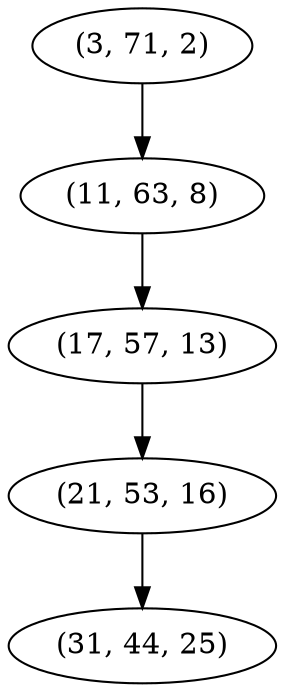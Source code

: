 digraph tree {
    "(3, 71, 2)";
    "(11, 63, 8)";
    "(17, 57, 13)";
    "(21, 53, 16)";
    "(31, 44, 25)";
    "(3, 71, 2)" -> "(11, 63, 8)";
    "(11, 63, 8)" -> "(17, 57, 13)";
    "(17, 57, 13)" -> "(21, 53, 16)";
    "(21, 53, 16)" -> "(31, 44, 25)";
}

